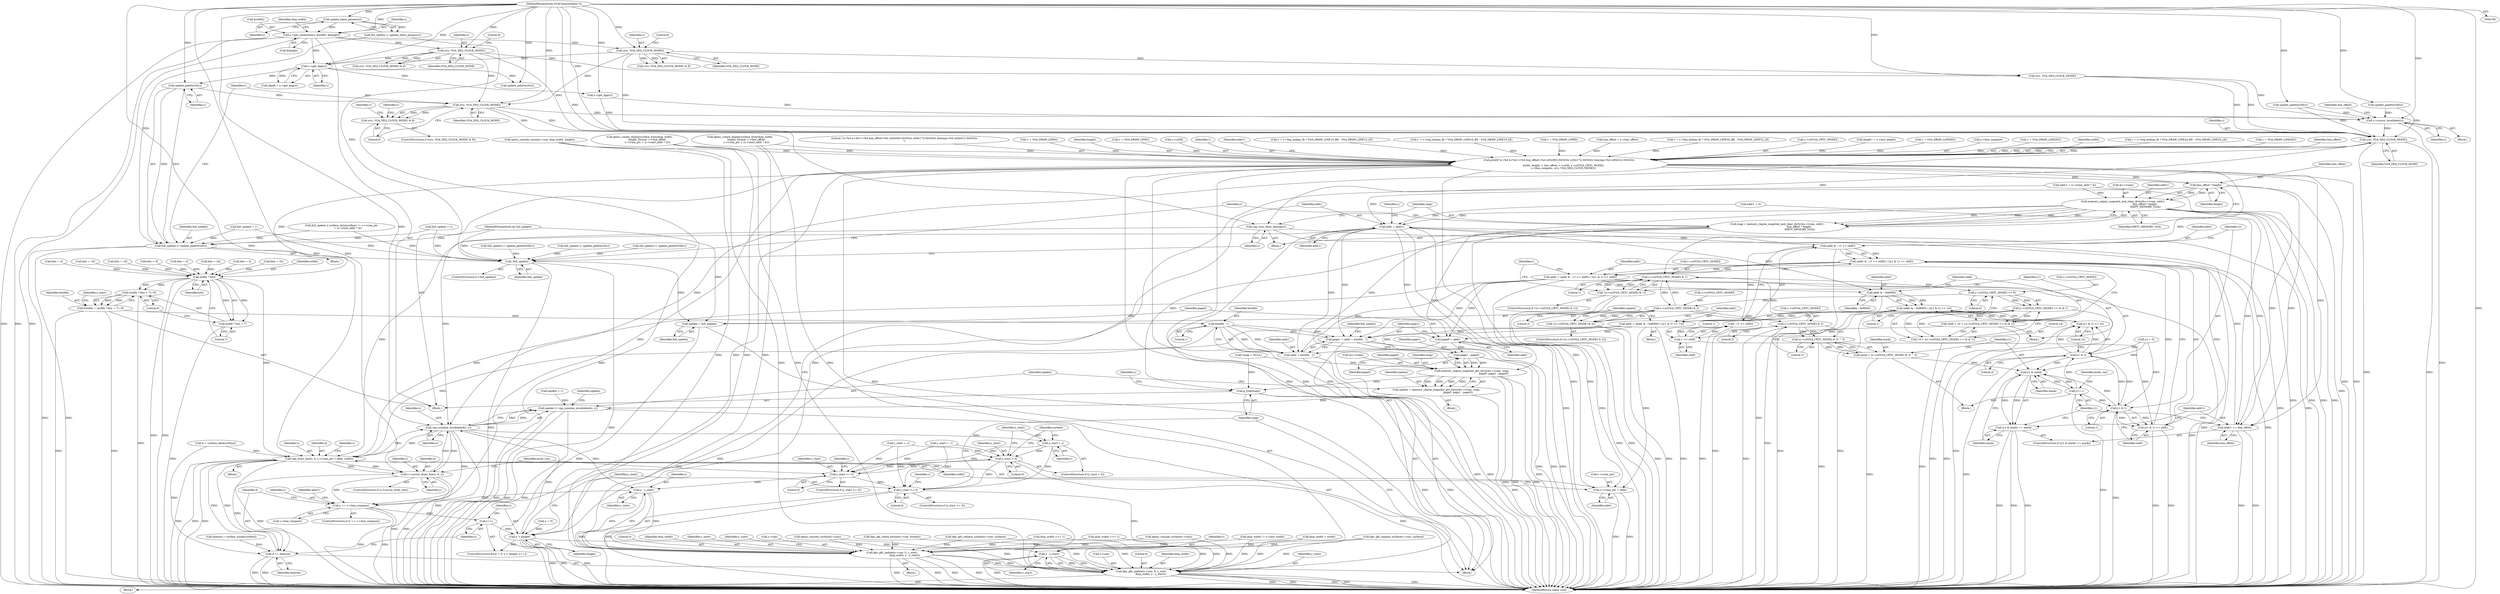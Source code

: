 digraph "0_qemu_bfc56535f793c557aa754c50213fc5f882e6482d@pointer" {
"1000482" [label="(Call,update_palette16(s))"];
"1000279" [label="(Call,s->get_bpp(s))"];
"1000163" [label="(Call,s->get_resolution(s, &width, &height))"];
"1000161" [label="(Call,update_basic_params(s))"];
"1000109" [label="(MethodParameterIn,VGACommonState *s)"];
"1000253" [label="(Call,sr(s, VGA_SEQ_CLOCK_MODE))"];
"1000269" [label="(Call,sr(s, VGA_SEQ_CLOCK_MODE))"];
"1000480" [label="(Call,full_update |= update_palette16(s))"];
"1000688" [label="(Call,!full_update)"];
"1000777" [label="(Call,update = full_update)"];
"1000486" [label="(Call,sr(s, VGA_SEQ_CLOCK_MODE))"];
"1000485" [label="(Call,sr(s, VGA_SEQ_CLOCK_MODE) & 8)"];
"1000627" [label="(Call,s->cursor_invalidate(s))"];
"1000653" [label="(Call,sr(s, VGA_SEQ_CLOCK_MODE))"];
"1000634" [label="(Call,printf(\"w=%d h=%d v=%d line_offset=%d cr[0x09]=0x%02x cr[0x17]=0x%02x linecmp=%d sr[0x01]=0x%02x\n\",\n           width, height, v, line_offset, s->cr[9], s->cr[VGA_CRTC_MODE],\n           s->line_compare, sr(s, VGA_SEQ_CLOCK_MODE)))"];
"1000667" [label="(Call,width * bits)"];
"1000665" [label="(Call,(width * bits + 7) / 8)"];
"1000663" [label="(Call,bwidth = (width * bits + 7) / 8)"];
"1000787" [label="(Call,bwidth - 1)"];
"1000783" [label="(Call,page1 = addr + bwidth - 1)"];
"1000807" [label="(Call,page1 - page0)"];
"1000800" [label="(Call,memory_region_snapshot_get_dirty(&s->vram, snap,\n                                                      page0, page1 - page0))"];
"1000798" [label="(Call,update = memory_region_snapshot_get_dirty(&s->vram, snap,\n                                                      page0, page1 - page0))"];
"1000810" [label="(Call,update |= vga_scanline_invalidated(s, y))"];
"1000928" [label="(Call,g_free(snap))"];
"1000785" [label="(Call,addr + bwidth - 1)"];
"1000666" [label="(Call,width * bits + 7)"];
"1000830" [label="(Call,vga_draw_line(s, d, s->vram_ptr + addr, width))"];
"1000812" [label="(Call,vga_scanline_invalidated(s, y))"];
"1000822" [label="(Call,y_start = y)"];
"1000819" [label="(Call,y_start < 0)"];
"1000850" [label="(Call,y_start >= 0)"];
"1000861" [label="(Call,y - y_start)"];
"1000854" [label="(Call,dpy_gfx_update(s->con, 0, y_start,\n                               disp_width, y - y_start))"];
"1000918" [label="(Call,dpy_gfx_update(s->con, 0, y_start,\n                       disp_width, y - y_start))"];
"1000902" [label="(Call,y == s->line_compare)"];
"1000712" [label="(Call,y++)"];
"1000709" [label="(Call,y < height)"];
"1000925" [label="(Call,y - y_start)"];
"1000914" [label="(Call,y_start >= 0)"];
"1000843" [label="(Call,s->cursor_draw_line(s, d, y))"];
"1000910" [label="(Call,d += linesize)"];
"1000701" [label="(Call,line_offset * height)"];
"1000695" [label="(Call,memory_region_snapshot_and_clear_dirty(&s->vram, addr1,\n                                                      line_offset * height,\n                                                       DIRTY_MEMORY_VGA))"];
"1000693" [label="(Call,snap = memory_region_snapshot_and_clear_dirty(&s->vram, addr1,\n                                                      line_offset * height,\n                                                       DIRTY_MEMORY_VGA))"];
"1000715" [label="(Call,addr = addr1)"];
"1000745" [label="(Call,addr & ~(1 << shift))"];
"1000744" [label="(Call,(addr & ~(1 << shift)) | ((y1 & 1) << shift))"];
"1000742" [label="(Call,addr = (addr & ~(1 << shift)) | ((y1 & 1) << shift))"];
"1000769" [label="(Call,addr & ~0x8000)"];
"1000768" [label="(Call,(addr & ~0x8000) | ((y1 & 2) << 14))"];
"1000766" [label="(Call,addr = (addr & ~0x8000) | ((y1 & 2) << 14))"];
"1000780" [label="(Call,page0 = addr)"];
"1000833" [label="(Call,s->vram_ptr + addr)"];
"1000889" [label="(Call,addr1 += line_offset)"];
"1000720" [label="(Call,s->cr[VGA_CRTC_MODE] & 1)"];
"1000719" [label="(Call,!(s->cr[VGA_CRTC_MODE] & 1))"];
"1000734" [label="(Call,s->cr[VGA_CRTC_MODE] >> 6)"];
"1000733" [label="(Call,(s->cr[VGA_CRTC_MODE] >> 6) & 1)"];
"1000729" [label="(Call,shift = 14 + ((s->cr[VGA_CRTC_MODE] >> 6) & 1))"];
"1000748" [label="(Call,1 << shift)"];
"1000747" [label="(Call,~(1 << shift))"];
"1000751" [label="(Call,(y1 & 1) << shift)"];
"1000731" [label="(Call,14 + ((s->cr[VGA_CRTC_MODE] >> 6) & 1))"];
"1000758" [label="(Call,s->cr[VGA_CRTC_MODE] & 2)"];
"1000757" [label="(Call,!(s->cr[VGA_CRTC_MODE] & 2))"];
"1000875" [label="(Call,s->cr[VGA_CRTC_MODE] & 3)"];
"1000874" [label="(Call,(s->cr[VGA_CRTC_MODE] & 3) ^ 3)"];
"1000872" [label="(Call,mask = (s->cr[VGA_CRTC_MODE] & 3) ^ 3)"];
"1000885" [label="(Call,y1 & mask)"];
"1000884" [label="(Call,(y1 & mask) == mask)"];
"1000892" [label="(Call,y1++)"];
"1000752" [label="(Call,y1 & 1)"];
"1000773" [label="(Call,y1 & 2)"];
"1000772" [label="(Call,(y1 & 2) << 14)"];
"1000691" [label="(Call,vga_sync_dirty_bitmap(s))"];
"1000481" [label="(Identifier,full_update)"];
"1000783" [label="(Call,page1 = addr + bwidth - 1)"];
"1000664" [label="(Identifier,bwidth)"];
"1000844" [label="(Identifier,s)"];
"1000637" [label="(Identifier,height)"];
"1000755" [label="(Identifier,shift)"];
"1000754" [label="(Literal,1)"];
"1000805" [label="(Identifier,snap)"];
"1000782" [label="(Identifier,addr)"];
"1000707" [label="(Identifier,y)"];
"1000710" [label="(Identifier,y)"];
"1000870" [label="(Identifier,multi_run)"];
"1000721" [label="(Call,s->cr[VGA_CRTC_MODE])"];
"1000538" [label="(Call,full_update |= update_palette256(s))"];
"1000115" [label="(Call,qemu_console_surface(s->con))"];
"1000653" [label="(Call,sr(s, VGA_SEQ_CLOCK_MODE))"];
"1000811" [label="(Identifier,update)"];
"1000757" [label="(Call,!(s->cr[VGA_CRTC_MODE] & 2))"];
"1000350" [label="(Call,qemu_create_displaysurface_from(disp_width,\n                    height, format, s->line_offset,\n                    s->vram_ptr + (s->start_addr * 4)))"];
"1000816" [label="(Identifier,update)"];
"1000714" [label="(Block,)"];
"1000712" [label="(Call,y++)"];
"1000164" [label="(Identifier,s)"];
"1000665" [label="(Call,(width * bits + 7) / 8)"];
"1000705" [label="(ControlStructure,for(y = 0; y < height; y++))"];
"1000927" [label="(Identifier,y_start)"];
"1000492" [label="(Identifier,v)"];
"1000747" [label="(Call,~(1 << shift))"];
"1000735" [label="(Call,s->cr[VGA_CRTC_MODE])"];
"1000759" [label="(Call,s->cr[VGA_CRTC_MODE])"];
"1000524" [label="(Call,v = VGA_DRAW_LINE2)"];
"1000919" [label="(Call,s->con)"];
"1000711" [label="(Identifier,height)"];
"1000769" [label="(Call,addr & ~0x8000)"];
"1000765" [label="(Block,)"];
"1000756" [label="(ControlStructure,if (!(s->cr[VGA_CRTC_MODE] & 2)))"];
"1000912" [label="(Identifier,linesize)"];
"1000715" [label="(Call,addr = addr1)"];
"1000480" [label="(Call,full_update |= update_palette16(s))"];
"1000667" [label="(Call,width * bits)"];
"1000510" [label="(Call,update_palette16(s))"];
"1000784" [label="(Identifier,page1)"];
"1000640" [label="(Call,s->cr[9])"];
"1000734" [label="(Call,s->cr[VGA_CRTC_MODE] >> 6)"];
"1000270" [label="(Identifier,s)"];
"1000918" [label="(Call,dpy_gfx_update(s->con, 0, y_start,\n                       disp_width, y - y_start))"];
"1000636" [label="(Identifier,width)"];
"1000713" [label="(Identifier,y)"];
"1000689" [label="(Identifier,full_update)"];
"1000839" [label="(ControlStructure,if (s->cursor_draw_line))"];
"1000111" [label="(Block,)"];
"1000483" [label="(Identifier,s)"];
"1000939" [label="(MethodReturn,static void)"];
"1000588" [label="(Call,v = s->big_endian_fb ? VGA_DRAW_LINE24_BE : VGA_DRAW_LINE24_LE)"];
"1000676" [label="(Call,d = surface_data(surface))"];
"1000861" [label="(Call,y - y_start)"];
"1000824" [label="(Identifier,y)"];
"1000845" [label="(Identifier,d)"];
"1000774" [label="(Identifier,y1)"];
"1000776" [label="(Literal,14)"];
"1000834" [label="(Call,s->vram_ptr)"];
"1000746" [label="(Identifier,addr)"];
"1000279" [label="(Call,s->get_bpp(s))"];
"1000638" [label="(Identifier,v)"];
"1000831" [label="(Identifier,s)"];
"1000885" [label="(Call,y1 & mask)"];
"1000883" [label="(ControlStructure,if ((y1 & mask) == mask))"];
"1000876" [label="(Call,s->cr[VGA_CRTC_MODE])"];
"1000657" [label="(Identifier,addr1)"];
"1000252" [label="(Call,sr(s, VGA_SEQ_CLOCK_MODE) & 8)"];
"1000268" [label="(Call,sr(s, VGA_SEQ_CLOCK_MODE) & 8)"];
"1000864" [label="(Call,y_start = -1)"];
"1000694" [label="(Identifier,snap)"];
"1000750" [label="(Identifier,shift)"];
"1000887" [label="(Identifier,mask)"];
"1000772" [label="(Call,(y1 & 2) << 14)"];
"1000487" [label="(Identifier,s)"];
"1000596" [label="(Call,bits = 24)"];
"1000670" [label="(Literal,7)"];
"1000669" [label="(Identifier,bits)"];
"1000850" [label="(Call,y_start >= 0)"];
"1000813" [label="(Identifier,s)"];
"1000922" [label="(Literal,0)"];
"1000770" [label="(Identifier,addr)"];
"1000843" [label="(Call,s->cursor_draw_line(s, d, y))"];
"1000687" [label="(ControlStructure,if (!full_update))"];
"1000832" [label="(Identifier,d)"];
"1000533" [label="(Call,s->get_bpp(s))"];
"1000719" [label="(Call,!(s->cr[VGA_CRTC_MODE] & 1))"];
"1000830" [label="(Call,vga_draw_line(s, d, s->vram_ptr + addr, width))"];
"1000771" [label="(Identifier,~0x8000)"];
"1000852" [label="(Literal,0)"];
"1000709" [label="(Call,y < height)"];
"1000761" [label="(Identifier,s)"];
"1000634" [label="(Call,printf(\"w=%d h=%d v=%d line_offset=%d cr[0x09]=0x%02x cr[0x17]=0x%02x linecmp=%d sr[0x01]=0x%02x\n\",\n           width, height, v, line_offset, s->cr[9], s->cr[VGA_CRTC_MODE],\n           s->line_compare, sr(s, VGA_SEQ_CLOCK_MODE)))"];
"1000545" [label="(Call,bits = 4)"];
"1000913" [label="(ControlStructure,if (y_start >= 0))"];
"1000753" [label="(Identifier,y1)"];
"1000766" [label="(Call,addr = (addr & ~0x8000) | ((y1 & 2) << 14))"];
"1000272" [label="(Literal,8)"];
"1000258" [label="(Call,disp_width <<= 1)"];
"1000165" [label="(Call,&width)"];
"1000920" [label="(Identifier,s)"];
"1000810" [label="(Call,update |= vga_scanline_invalidated(s, y))"];
"1000562" [label="(Call,v = s->big_endian_fb ? VGA_DRAW_LINE15_BE : VGA_DRAW_LINE15_LE)"];
"1000812" [label="(Call,vga_scanline_invalidated(s, y))"];
"1000901" [label="(ControlStructure,if (y == s->line_compare))"];
"1000881" [label="(Literal,3)"];
"1000723" [label="(Identifier,s)"];
"1000797" [label="(Block,)"];
"1000430" [label="(Call,full_update || surface_data(surface) != s->vram_ptr\n                + (s->start_addr * 4))"];
"1000575" [label="(Call,v = s->big_endian_fb ? VGA_DRAW_LINE16_BE : VGA_DRAW_LINE16_LE)"];
"1000779" [label="(Identifier,full_update)"];
"1000470" [label="(Call,dpy_gfx_replace_surface(s->con, surface))"];
"1000159" [label="(Call,full_update |= update_basic_params(s))"];
"1000630" [label="(Identifier,line_offset)"];
"1000890" [label="(Identifier,addr1)"];
"1000684" [label="(Call,y1 = 0)"];
"1000849" [label="(ControlStructure,if (y_start >= 0))"];
"1000162" [label="(Identifier,s)"];
"1000807" [label="(Call,page1 - page0)"];
"1000916" [label="(Literal,0)"];
"1000609" [label="(Call,bits = 32)"];
"1000485" [label="(Call,sr(s, VGA_SEQ_CLOCK_MODE) & 8)"];
"1000668" [label="(Identifier,width)"];
"1000733" [label="(Call,(s->cr[VGA_CRTC_MODE] >> 6) & 1)"];
"1000837" [label="(Identifier,addr)"];
"1000786" [label="(Identifier,addr)"];
"1000422" [label="(Call,full_update = 1)"];
"1000871" [label="(Block,)"];
"1000253" [label="(Call,sr(s, VGA_SEQ_CLOCK_MODE))"];
"1000798" [label="(Call,update = memory_region_snapshot_get_dirty(&s->vram, snap,\n                                                      page0, page1 - page0))"];
"1000872" [label="(Call,mask = (s->cr[VGA_CRTC_MODE] & 3) ^ 3)"];
"1000680" [label="(Call,linesize = surface_stride(surface))"];
"1000818" [label="(ControlStructure,if (y_start < 0))"];
"1000381" [label="(Call,qemu_console_surface(s->con))"];
"1000554" [label="(Call,v = VGA_DRAW_LINE8)"];
"1000809" [label="(Identifier,page0)"];
"1000672" [label="(Call,y_start = -1)"];
"1000716" [label="(Identifier,addr)"];
"1000663" [label="(Call,bwidth = (width * bits + 7) / 8)"];
"1000629" [label="(Call,line_offset = s->line_offset)"];
"1000527" [label="(Call,bits = 4)"];
"1000801" [label="(Call,&s->vram)"];
"1000808" [label="(Identifier,page1)"];
"1000366" [label="(Call,dpy_gfx_replace_surface(s->con, surface))"];
"1000601" [label="(Call,v = s->big_endian_fb ? VGA_DRAW_LINE32_BE : VGA_DRAW_LINE32_LE)"];
"1000274" [label="(Call,disp_width <<= 1)"];
"1000926" [label="(Identifier,y)"];
"1000700" [label="(Identifier,addr1)"];
"1000785" [label="(Call,addr + bwidth - 1)"];
"1000277" [label="(Call,depth = s->get_bpp(s))"];
"1000726" [label="(Literal,1)"];
"1000856" [label="(Identifier,s)"];
"1000778" [label="(Identifier,update)"];
"1000819" [label="(Call,y_start < 0)"];
"1000645" [label="(Call,s->cr[VGA_CRTC_MODE])"];
"1000928" [label="(Call,g_free(snap))"];
"1000806" [label="(Identifier,page0)"];
"1000169" [label="(Call,disp_width = width)"];
"1000904" [label="(Call,s->line_compare)"];
"1000781" [label="(Identifier,page0)"];
"1000789" [label="(Literal,1)"];
"1000583" [label="(Call,bits = 16)"];
"1000907" [label="(Call,addr1 = 0)"];
"1000893" [label="(Identifier,y1)"];
"1000888" [label="(Identifier,mask)"];
"1000486" [label="(Call,sr(s, VGA_SEQ_CLOCK_MODE))"];
"1000814" [label="(Identifier,y)"];
"1000767" [label="(Identifier,addr)"];
"1000846" [label="(Identifier,y)"];
"1000822" [label="(Call,y_start = y)"];
"1000540" [label="(Call,update_palette256(s))"];
"1000497" [label="(Identifier,v)"];
"1000323" [label="(Call,height != s->last_height)"];
"1000929" [label="(Identifier,snap)"];
"1000914" [label="(Call,y_start >= 0)"];
"1000858" [label="(Literal,0)"];
"1000758" [label="(Call,s->cr[VGA_CRTC_MODE] & 2)"];
"1000693" [label="(Call,snap = memory_region_snapshot_and_clear_dirty(&s->vram, addr1,\n                                                      line_offset * height,\n                                                       DIRTY_MEMORY_VGA))"];
"1000780" [label="(Call,page0 = addr)"];
"1000293" [label="(Call,dpy_gfx_check_format(s->con, format))"];
"1000752" [label="(Call,y1 & 1)"];
"1000718" [label="(ControlStructure,if (!(s->cr[VGA_CRTC_MODE] & 1)))"];
"1000895" [label="(Identifier,multi_run)"];
"1000454" [label="(Call,qemu_create_displaysurface_from(disp_width,\n                height, format, s->line_offset,\n                s->vram_ptr + (s->start_addr * 4)))"];
"1000925" [label="(Call,y - y_start)"];
"1000777" [label="(Call,update = full_update)"];
"1000255" [label="(Identifier,VGA_SEQ_CLOCK_MODE)"];
"1000860" [label="(Identifier,disp_width)"];
"1000743" [label="(Identifier,addr)"];
"1000110" [label="(MethodParameterIn,int full_update)"];
"1000884" [label="(Call,(y1 & mask) == mask)"];
"1000788" [label="(Identifier,bwidth)"];
"1000542" [label="(Call,v = VGA_DRAW_LINE8D2)"];
"1000911" [label="(Identifier,d)"];
"1000773" [label="(Call,y1 & 2)"];
"1000650" [label="(Call,s->line_compare)"];
"1000167" [label="(Call,&height)"];
"1000800" [label="(Call,memory_region_snapshot_get_dirty(&s->vram, snap,\n                                                      page0, page1 - page0))"];
"1000271" [label="(Identifier,VGA_SEQ_CLOCK_MODE)"];
"1000823" [label="(Identifier,y_start)"];
"1000923" [label="(Identifier,y_start)"];
"1000269" [label="(Call,sr(s, VGA_SEQ_CLOCK_MODE))"];
"1000833" [label="(Call,s->vram_ptr + addr)"];
"1000741" [label="(Literal,1)"];
"1000673" [label="(Identifier,y_start)"];
"1000908" [label="(Identifier,addr1)"];
"1000233" [label="(Call,full_update = 1)"];
"1000740" [label="(Literal,6)"];
"1000859" [label="(Identifier,y_start)"];
"1000702" [label="(Identifier,line_offset)"];
"1000745" [label="(Call,addr & ~(1 << shift))"];
"1000731" [label="(Call,14 + ((s->cr[VGA_CRTC_MODE] >> 6) & 1))"];
"1000892" [label="(Call,y1++)"];
"1000109" [label="(MethodParameterIn,VGACommonState *s)"];
"1000627" [label="(Call,s->cursor_invalidate(s))"];
"1000654" [label="(Identifier,s)"];
"1000514" [label="(Call,sr(s, VGA_SEQ_CLOCK_MODE))"];
"1000373" [label="(Call,qemu_console_resize(s->con, disp_width, height))"];
"1000862" [label="(Identifier,y)"];
"1000570" [label="(Call,bits = 16)"];
"1000508" [label="(Call,full_update |= update_palette16(s))"];
"1000841" [label="(Identifier,s)"];
"1000903" [label="(Identifier,y)"];
"1000744" [label="(Call,(addr & ~(1 << shift)) | ((y1 & 1) << shift))"];
"1000751" [label="(Call,(y1 & 1) << shift)"];
"1000727" [label="(Block,)"];
"1000557" [label="(Call,bits = 8)"];
"1000874" [label="(Call,(s->cr[VGA_CRTC_MODE] & 3) ^ 3)"];
"1000484" [label="(ControlStructure,if (sr(s, VGA_SEQ_CLOCK_MODE) & 8))"];
"1000932" [label="(Identifier,s)"];
"1000873" [label="(Identifier,mask)"];
"1000820" [label="(Identifier,y_start)"];
"1000655" [label="(Identifier,VGA_SEQ_CLOCK_MODE)"];
"1000161" [label="(Call,update_basic_params(s))"];
"1000863" [label="(Identifier,y_start)"];
"1000732" [label="(Literal,14)"];
"1000853" [label="(Block,)"];
"1000519" [label="(Call,v = VGA_DRAW_LINE2D2)"];
"1000865" [label="(Identifier,y_start)"];
"1000136" [label="(Call,*snap = NULL)"];
"1000550" [label="(Call,full_update |= update_palette256(s))"];
"1000163" [label="(Call,s->get_resolution(s, &width, &height))"];
"1000749" [label="(Literal,1)"];
"1000491" [label="(Call,v = VGA_DRAW_LINE4D2)"];
"1000692" [label="(Identifier,s)"];
"1000280" [label="(Identifier,s)"];
"1000902" [label="(Call,y == s->line_compare)"];
"1000720" [label="(Call,s->cr[VGA_CRTC_MODE] & 1)"];
"1000317" [label="(Call,disp_width != s->last_width)"];
"1000706" [label="(Call,y = 0)"];
"1000696" [label="(Call,&s->vram)"];
"1000775" [label="(Literal,2)"];
"1000729" [label="(Call,shift = 14 + ((s->cr[VGA_CRTC_MODE] >> 6) & 1))"];
"1000170" [label="(Identifier,disp_width)"];
"1000787" [label="(Call,bwidth - 1)"];
"1000924" [label="(Identifier,disp_width)"];
"1000703" [label="(Identifier,height)"];
"1000552" [label="(Call,update_palette256(s))"];
"1000855" [label="(Call,s->con)"];
"1000886" [label="(Identifier,y1)"];
"1000690" [label="(Block,)"];
"1000704" [label="(Identifier,DIRTY_MEMORY_VGA)"];
"1000828" [label="(Identifier,surface)"];
"1000639" [label="(Identifier,line_offset)"];
"1000254" [label="(Identifier,s)"];
"1000799" [label="(Identifier,update)"];
"1000882" [label="(Literal,3)"];
"1000793" [label="(Call,update = 1)"];
"1000889" [label="(Call,addr1 += line_offset)"];
"1000748" [label="(Call,1 << shift)"];
"1000891" [label="(Identifier,line_offset)"];
"1000626" [label="(Block,)"];
"1000742" [label="(Call,addr = (addr & ~(1 << shift)) | ((y1 & 1) << shift))"];
"1000829" [label="(Block,)"];
"1000666" [label="(Call,width * bits + 7)"];
"1000730" [label="(Identifier,shift)"];
"1000917" [label="(Block,)"];
"1000851" [label="(Identifier,y_start)"];
"1000875" [label="(Call,s->cr[VGA_CRTC_MODE] & 3)"];
"1000691" [label="(Call,vga_sync_dirty_bitmap(s))"];
"1000482" [label="(Call,update_palette16(s))"];
"1000489" [label="(Literal,8)"];
"1000701" [label="(Call,line_offset * height)"];
"1000910" [label="(Call,d += linesize)"];
"1000915" [label="(Identifier,y_start)"];
"1000854" [label="(Call,dpy_gfx_update(s->con, 0, y_start,\n                               disp_width, y - y_start))"];
"1000768" [label="(Call,(addr & ~0x8000) | ((y1 & 2) << 14))"];
"1000791" [label="(Identifier,full_update)"];
"1000499" [label="(Call,bits = 4)"];
"1000256" [label="(Literal,8)"];
"1000479" [label="(Block,)"];
"1000635" [label="(Literal,\"w=%d h=%d v=%d line_offset=%d cr[0x09]=0x%02x cr[0x17]=0x%02x linecmp=%d sr[0x01]=0x%02x\n\")"];
"1000688" [label="(Call,!full_update)"];
"1000496" [label="(Call,v = VGA_DRAW_LINE4)"];
"1000671" [label="(Literal,8)"];
"1000821" [label="(Literal,0)"];
"1000488" [label="(Identifier,VGA_SEQ_CLOCK_MODE)"];
"1000656" [label="(Call,addr1 = (s->start_addr * 4))"];
"1000628" [label="(Identifier,s)"];
"1000838" [label="(Identifier,width)"];
"1000717" [label="(Identifier,addr1)"];
"1000764" [label="(Literal,2)"];
"1000695" [label="(Call,memory_region_snapshot_and_clear_dirty(&s->vram, addr1,\n                                                      line_offset * height,\n                                                       DIRTY_MEMORY_VGA))"];
"1000482" -> "1000480"  [label="AST: "];
"1000482" -> "1000483"  [label="CFG: "];
"1000483" -> "1000482"  [label="AST: "];
"1000480" -> "1000482"  [label="CFG: "];
"1000482" -> "1000480"  [label="DDG: "];
"1000279" -> "1000482"  [label="DDG: "];
"1000109" -> "1000482"  [label="DDG: "];
"1000482" -> "1000486"  [label="DDG: "];
"1000279" -> "1000277"  [label="AST: "];
"1000279" -> "1000280"  [label="CFG: "];
"1000280" -> "1000279"  [label="AST: "];
"1000277" -> "1000279"  [label="CFG: "];
"1000279" -> "1000277"  [label="DDG: "];
"1000163" -> "1000279"  [label="DDG: "];
"1000253" -> "1000279"  [label="DDG: "];
"1000269" -> "1000279"  [label="DDG: "];
"1000109" -> "1000279"  [label="DDG: "];
"1000279" -> "1000510"  [label="DDG: "];
"1000279" -> "1000533"  [label="DDG: "];
"1000163" -> "1000111"  [label="AST: "];
"1000163" -> "1000167"  [label="CFG: "];
"1000164" -> "1000163"  [label="AST: "];
"1000165" -> "1000163"  [label="AST: "];
"1000167" -> "1000163"  [label="AST: "];
"1000170" -> "1000163"  [label="CFG: "];
"1000163" -> "1000939"  [label="DDG: "];
"1000163" -> "1000939"  [label="DDG: "];
"1000163" -> "1000939"  [label="DDG: "];
"1000161" -> "1000163"  [label="DDG: "];
"1000109" -> "1000163"  [label="DDG: "];
"1000163" -> "1000253"  [label="DDG: "];
"1000163" -> "1000269"  [label="DDG: "];
"1000161" -> "1000159"  [label="AST: "];
"1000161" -> "1000162"  [label="CFG: "];
"1000162" -> "1000161"  [label="AST: "];
"1000159" -> "1000161"  [label="CFG: "];
"1000161" -> "1000159"  [label="DDG: "];
"1000109" -> "1000161"  [label="DDG: "];
"1000109" -> "1000108"  [label="AST: "];
"1000109" -> "1000939"  [label="DDG: "];
"1000109" -> "1000253"  [label="DDG: "];
"1000109" -> "1000269"  [label="DDG: "];
"1000109" -> "1000486"  [label="DDG: "];
"1000109" -> "1000510"  [label="DDG: "];
"1000109" -> "1000514"  [label="DDG: "];
"1000109" -> "1000533"  [label="DDG: "];
"1000109" -> "1000540"  [label="DDG: "];
"1000109" -> "1000552"  [label="DDG: "];
"1000109" -> "1000627"  [label="DDG: "];
"1000109" -> "1000653"  [label="DDG: "];
"1000109" -> "1000691"  [label="DDG: "];
"1000109" -> "1000812"  [label="DDG: "];
"1000109" -> "1000830"  [label="DDG: "];
"1000109" -> "1000843"  [label="DDG: "];
"1000253" -> "1000252"  [label="AST: "];
"1000253" -> "1000255"  [label="CFG: "];
"1000254" -> "1000253"  [label="AST: "];
"1000255" -> "1000253"  [label="AST: "];
"1000256" -> "1000253"  [label="CFG: "];
"1000253" -> "1000252"  [label="DDG: "];
"1000253" -> "1000252"  [label="DDG: "];
"1000253" -> "1000486"  [label="DDG: "];
"1000253" -> "1000514"  [label="DDG: "];
"1000253" -> "1000653"  [label="DDG: "];
"1000269" -> "1000268"  [label="AST: "];
"1000269" -> "1000271"  [label="CFG: "];
"1000270" -> "1000269"  [label="AST: "];
"1000271" -> "1000269"  [label="AST: "];
"1000272" -> "1000269"  [label="CFG: "];
"1000269" -> "1000268"  [label="DDG: "];
"1000269" -> "1000268"  [label="DDG: "];
"1000269" -> "1000486"  [label="DDG: "];
"1000269" -> "1000514"  [label="DDG: "];
"1000269" -> "1000653"  [label="DDG: "];
"1000480" -> "1000479"  [label="AST: "];
"1000481" -> "1000480"  [label="AST: "];
"1000487" -> "1000480"  [label="CFG: "];
"1000480" -> "1000939"  [label="DDG: "];
"1000480" -> "1000939"  [label="DDG: "];
"1000159" -> "1000480"  [label="DDG: "];
"1000422" -> "1000480"  [label="DDG: "];
"1000430" -> "1000480"  [label="DDG: "];
"1000233" -> "1000480"  [label="DDG: "];
"1000110" -> "1000480"  [label="DDG: "];
"1000480" -> "1000688"  [label="DDG: "];
"1000688" -> "1000687"  [label="AST: "];
"1000688" -> "1000689"  [label="CFG: "];
"1000689" -> "1000688"  [label="AST: "];
"1000692" -> "1000688"  [label="CFG: "];
"1000707" -> "1000688"  [label="CFG: "];
"1000688" -> "1000939"  [label="DDG: "];
"1000688" -> "1000939"  [label="DDG: "];
"1000508" -> "1000688"  [label="DDG: "];
"1000159" -> "1000688"  [label="DDG: "];
"1000422" -> "1000688"  [label="DDG: "];
"1000430" -> "1000688"  [label="DDG: "];
"1000550" -> "1000688"  [label="DDG: "];
"1000233" -> "1000688"  [label="DDG: "];
"1000538" -> "1000688"  [label="DDG: "];
"1000110" -> "1000688"  [label="DDG: "];
"1000688" -> "1000777"  [label="DDG: "];
"1000777" -> "1000714"  [label="AST: "];
"1000777" -> "1000779"  [label="CFG: "];
"1000778" -> "1000777"  [label="AST: "];
"1000779" -> "1000777"  [label="AST: "];
"1000781" -> "1000777"  [label="CFG: "];
"1000777" -> "1000939"  [label="DDG: "];
"1000110" -> "1000777"  [label="DDG: "];
"1000486" -> "1000485"  [label="AST: "];
"1000486" -> "1000488"  [label="CFG: "];
"1000487" -> "1000486"  [label="AST: "];
"1000488" -> "1000486"  [label="AST: "];
"1000489" -> "1000486"  [label="CFG: "];
"1000486" -> "1000485"  [label="DDG: "];
"1000486" -> "1000485"  [label="DDG: "];
"1000486" -> "1000627"  [label="DDG: "];
"1000486" -> "1000653"  [label="DDG: "];
"1000486" -> "1000653"  [label="DDG: "];
"1000485" -> "1000484"  [label="AST: "];
"1000485" -> "1000489"  [label="CFG: "];
"1000489" -> "1000485"  [label="AST: "];
"1000492" -> "1000485"  [label="CFG: "];
"1000497" -> "1000485"  [label="CFG: "];
"1000485" -> "1000939"  [label="DDG: "];
"1000627" -> "1000626"  [label="AST: "];
"1000627" -> "1000628"  [label="CFG: "];
"1000628" -> "1000627"  [label="AST: "];
"1000630" -> "1000627"  [label="CFG: "];
"1000627" -> "1000939"  [label="DDG: "];
"1000552" -> "1000627"  [label="DDG: "];
"1000514" -> "1000627"  [label="DDG: "];
"1000533" -> "1000627"  [label="DDG: "];
"1000540" -> "1000627"  [label="DDG: "];
"1000627" -> "1000653"  [label="DDG: "];
"1000653" -> "1000634"  [label="AST: "];
"1000653" -> "1000655"  [label="CFG: "];
"1000654" -> "1000653"  [label="AST: "];
"1000655" -> "1000653"  [label="AST: "];
"1000634" -> "1000653"  [label="CFG: "];
"1000653" -> "1000939"  [label="DDG: "];
"1000653" -> "1000939"  [label="DDG: "];
"1000653" -> "1000634"  [label="DDG: "];
"1000653" -> "1000634"  [label="DDG: "];
"1000552" -> "1000653"  [label="DDG: "];
"1000514" -> "1000653"  [label="DDG: "];
"1000514" -> "1000653"  [label="DDG: "];
"1000533" -> "1000653"  [label="DDG: "];
"1000540" -> "1000653"  [label="DDG: "];
"1000653" -> "1000691"  [label="DDG: "];
"1000653" -> "1000812"  [label="DDG: "];
"1000634" -> "1000111"  [label="AST: "];
"1000635" -> "1000634"  [label="AST: "];
"1000636" -> "1000634"  [label="AST: "];
"1000637" -> "1000634"  [label="AST: "];
"1000638" -> "1000634"  [label="AST: "];
"1000639" -> "1000634"  [label="AST: "];
"1000640" -> "1000634"  [label="AST: "];
"1000645" -> "1000634"  [label="AST: "];
"1000650" -> "1000634"  [label="AST: "];
"1000657" -> "1000634"  [label="CFG: "];
"1000634" -> "1000939"  [label="DDG: "];
"1000634" -> "1000939"  [label="DDG: "];
"1000634" -> "1000939"  [label="DDG: "];
"1000634" -> "1000939"  [label="DDG: "];
"1000634" -> "1000939"  [label="DDG: "];
"1000634" -> "1000939"  [label="DDG: "];
"1000634" -> "1000939"  [label="DDG: "];
"1000323" -> "1000634"  [label="DDG: "];
"1000454" -> "1000634"  [label="DDG: "];
"1000373" -> "1000634"  [label="DDG: "];
"1000350" -> "1000634"  [label="DDG: "];
"1000524" -> "1000634"  [label="DDG: "];
"1000588" -> "1000634"  [label="DDG: "];
"1000562" -> "1000634"  [label="DDG: "];
"1000519" -> "1000634"  [label="DDG: "];
"1000601" -> "1000634"  [label="DDG: "];
"1000542" -> "1000634"  [label="DDG: "];
"1000575" -> "1000634"  [label="DDG: "];
"1000491" -> "1000634"  [label="DDG: "];
"1000554" -> "1000634"  [label="DDG: "];
"1000496" -> "1000634"  [label="DDG: "];
"1000629" -> "1000634"  [label="DDG: "];
"1000634" -> "1000667"  [label="DDG: "];
"1000634" -> "1000701"  [label="DDG: "];
"1000634" -> "1000701"  [label="DDG: "];
"1000634" -> "1000709"  [label="DDG: "];
"1000634" -> "1000720"  [label="DDG: "];
"1000634" -> "1000889"  [label="DDG: "];
"1000634" -> "1000902"  [label="DDG: "];
"1000667" -> "1000666"  [label="AST: "];
"1000667" -> "1000669"  [label="CFG: "];
"1000668" -> "1000667"  [label="AST: "];
"1000669" -> "1000667"  [label="AST: "];
"1000670" -> "1000667"  [label="CFG: "];
"1000667" -> "1000939"  [label="DDG: "];
"1000667" -> "1000939"  [label="DDG: "];
"1000667" -> "1000665"  [label="DDG: "];
"1000667" -> "1000665"  [label="DDG: "];
"1000667" -> "1000666"  [label="DDG: "];
"1000667" -> "1000666"  [label="DDG: "];
"1000570" -> "1000667"  [label="DDG: "];
"1000583" -> "1000667"  [label="DDG: "];
"1000596" -> "1000667"  [label="DDG: "];
"1000527" -> "1000667"  [label="DDG: "];
"1000609" -> "1000667"  [label="DDG: "];
"1000545" -> "1000667"  [label="DDG: "];
"1000499" -> "1000667"  [label="DDG: "];
"1000557" -> "1000667"  [label="DDG: "];
"1000667" -> "1000830"  [label="DDG: "];
"1000665" -> "1000663"  [label="AST: "];
"1000665" -> "1000671"  [label="CFG: "];
"1000666" -> "1000665"  [label="AST: "];
"1000671" -> "1000665"  [label="AST: "];
"1000663" -> "1000665"  [label="CFG: "];
"1000665" -> "1000939"  [label="DDG: "];
"1000665" -> "1000663"  [label="DDG: "];
"1000665" -> "1000663"  [label="DDG: "];
"1000663" -> "1000111"  [label="AST: "];
"1000664" -> "1000663"  [label="AST: "];
"1000673" -> "1000663"  [label="CFG: "];
"1000663" -> "1000939"  [label="DDG: "];
"1000663" -> "1000939"  [label="DDG: "];
"1000663" -> "1000787"  [label="DDG: "];
"1000787" -> "1000785"  [label="AST: "];
"1000787" -> "1000789"  [label="CFG: "];
"1000788" -> "1000787"  [label="AST: "];
"1000789" -> "1000787"  [label="AST: "];
"1000785" -> "1000787"  [label="CFG: "];
"1000787" -> "1000939"  [label="DDG: "];
"1000787" -> "1000783"  [label="DDG: "];
"1000787" -> "1000783"  [label="DDG: "];
"1000787" -> "1000785"  [label="DDG: "];
"1000787" -> "1000785"  [label="DDG: "];
"1000783" -> "1000714"  [label="AST: "];
"1000783" -> "1000785"  [label="CFG: "];
"1000784" -> "1000783"  [label="AST: "];
"1000785" -> "1000783"  [label="AST: "];
"1000791" -> "1000783"  [label="CFG: "];
"1000783" -> "1000939"  [label="DDG: "];
"1000783" -> "1000939"  [label="DDG: "];
"1000715" -> "1000783"  [label="DDG: "];
"1000766" -> "1000783"  [label="DDG: "];
"1000742" -> "1000783"  [label="DDG: "];
"1000783" -> "1000807"  [label="DDG: "];
"1000807" -> "1000800"  [label="AST: "];
"1000807" -> "1000809"  [label="CFG: "];
"1000808" -> "1000807"  [label="AST: "];
"1000809" -> "1000807"  [label="AST: "];
"1000800" -> "1000807"  [label="CFG: "];
"1000807" -> "1000939"  [label="DDG: "];
"1000807" -> "1000800"  [label="DDG: "];
"1000807" -> "1000800"  [label="DDG: "];
"1000780" -> "1000807"  [label="DDG: "];
"1000800" -> "1000798"  [label="AST: "];
"1000801" -> "1000800"  [label="AST: "];
"1000805" -> "1000800"  [label="AST: "];
"1000806" -> "1000800"  [label="AST: "];
"1000798" -> "1000800"  [label="CFG: "];
"1000800" -> "1000939"  [label="DDG: "];
"1000800" -> "1000939"  [label="DDG: "];
"1000800" -> "1000939"  [label="DDG: "];
"1000800" -> "1000798"  [label="DDG: "];
"1000800" -> "1000798"  [label="DDG: "];
"1000800" -> "1000798"  [label="DDG: "];
"1000800" -> "1000798"  [label="DDG: "];
"1000695" -> "1000800"  [label="DDG: "];
"1000693" -> "1000800"  [label="DDG: "];
"1000136" -> "1000800"  [label="DDG: "];
"1000800" -> "1000928"  [label="DDG: "];
"1000798" -> "1000797"  [label="AST: "];
"1000799" -> "1000798"  [label="AST: "];
"1000811" -> "1000798"  [label="CFG: "];
"1000798" -> "1000939"  [label="DDG: "];
"1000798" -> "1000810"  [label="DDG: "];
"1000810" -> "1000714"  [label="AST: "];
"1000810" -> "1000812"  [label="CFG: "];
"1000811" -> "1000810"  [label="AST: "];
"1000812" -> "1000810"  [label="AST: "];
"1000816" -> "1000810"  [label="CFG: "];
"1000810" -> "1000939"  [label="DDG: "];
"1000810" -> "1000939"  [label="DDG: "];
"1000810" -> "1000939"  [label="DDG: "];
"1000793" -> "1000810"  [label="DDG: "];
"1000812" -> "1000810"  [label="DDG: "];
"1000812" -> "1000810"  [label="DDG: "];
"1000928" -> "1000111"  [label="AST: "];
"1000928" -> "1000929"  [label="CFG: "];
"1000929" -> "1000928"  [label="AST: "];
"1000932" -> "1000928"  [label="CFG: "];
"1000928" -> "1000939"  [label="DDG: "];
"1000928" -> "1000939"  [label="DDG: "];
"1000693" -> "1000928"  [label="DDG: "];
"1000136" -> "1000928"  [label="DDG: "];
"1000786" -> "1000785"  [label="AST: "];
"1000785" -> "1000939"  [label="DDG: "];
"1000785" -> "1000939"  [label="DDG: "];
"1000715" -> "1000785"  [label="DDG: "];
"1000766" -> "1000785"  [label="DDG: "];
"1000742" -> "1000785"  [label="DDG: "];
"1000666" -> "1000670"  [label="CFG: "];
"1000670" -> "1000666"  [label="AST: "];
"1000671" -> "1000666"  [label="CFG: "];
"1000666" -> "1000939"  [label="DDG: "];
"1000830" -> "1000829"  [label="AST: "];
"1000830" -> "1000838"  [label="CFG: "];
"1000831" -> "1000830"  [label="AST: "];
"1000832" -> "1000830"  [label="AST: "];
"1000833" -> "1000830"  [label="AST: "];
"1000838" -> "1000830"  [label="AST: "];
"1000841" -> "1000830"  [label="CFG: "];
"1000830" -> "1000939"  [label="DDG: "];
"1000830" -> "1000939"  [label="DDG: "];
"1000830" -> "1000939"  [label="DDG: "];
"1000830" -> "1000939"  [label="DDG: "];
"1000830" -> "1000812"  [label="DDG: "];
"1000812" -> "1000830"  [label="DDG: "];
"1000676" -> "1000830"  [label="DDG: "];
"1000910" -> "1000830"  [label="DDG: "];
"1000715" -> "1000830"  [label="DDG: "];
"1000766" -> "1000830"  [label="DDG: "];
"1000742" -> "1000830"  [label="DDG: "];
"1000830" -> "1000843"  [label="DDG: "];
"1000830" -> "1000843"  [label="DDG: "];
"1000830" -> "1000910"  [label="DDG: "];
"1000812" -> "1000814"  [label="CFG: "];
"1000813" -> "1000812"  [label="AST: "];
"1000814" -> "1000812"  [label="AST: "];
"1000812" -> "1000939"  [label="DDG: "];
"1000843" -> "1000812"  [label="DDG: "];
"1000691" -> "1000812"  [label="DDG: "];
"1000709" -> "1000812"  [label="DDG: "];
"1000812" -> "1000822"  [label="DDG: "];
"1000812" -> "1000843"  [label="DDG: "];
"1000812" -> "1000861"  [label="DDG: "];
"1000812" -> "1000902"  [label="DDG: "];
"1000822" -> "1000818"  [label="AST: "];
"1000822" -> "1000824"  [label="CFG: "];
"1000823" -> "1000822"  [label="AST: "];
"1000824" -> "1000822"  [label="AST: "];
"1000828" -> "1000822"  [label="CFG: "];
"1000822" -> "1000819"  [label="DDG: "];
"1000822" -> "1000850"  [label="DDG: "];
"1000822" -> "1000914"  [label="DDG: "];
"1000819" -> "1000818"  [label="AST: "];
"1000819" -> "1000821"  [label="CFG: "];
"1000820" -> "1000819"  [label="AST: "];
"1000821" -> "1000819"  [label="AST: "];
"1000823" -> "1000819"  [label="CFG: "];
"1000828" -> "1000819"  [label="CFG: "];
"1000819" -> "1000939"  [label="DDG: "];
"1000850" -> "1000819"  [label="DDG: "];
"1000864" -> "1000819"  [label="DDG: "];
"1000672" -> "1000819"  [label="DDG: "];
"1000819" -> "1000850"  [label="DDG: "];
"1000819" -> "1000914"  [label="DDG: "];
"1000850" -> "1000849"  [label="AST: "];
"1000850" -> "1000852"  [label="CFG: "];
"1000851" -> "1000850"  [label="AST: "];
"1000852" -> "1000850"  [label="AST: "];
"1000856" -> "1000850"  [label="CFG: "];
"1000870" -> "1000850"  [label="CFG: "];
"1000864" -> "1000850"  [label="DDG: "];
"1000672" -> "1000850"  [label="DDG: "];
"1000850" -> "1000861"  [label="DDG: "];
"1000850" -> "1000914"  [label="DDG: "];
"1000861" -> "1000854"  [label="AST: "];
"1000861" -> "1000863"  [label="CFG: "];
"1000862" -> "1000861"  [label="AST: "];
"1000863" -> "1000861"  [label="AST: "];
"1000854" -> "1000861"  [label="CFG: "];
"1000861" -> "1000854"  [label="DDG: "];
"1000861" -> "1000854"  [label="DDG: "];
"1000861" -> "1000902"  [label="DDG: "];
"1000854" -> "1000853"  [label="AST: "];
"1000855" -> "1000854"  [label="AST: "];
"1000858" -> "1000854"  [label="AST: "];
"1000859" -> "1000854"  [label="AST: "];
"1000860" -> "1000854"  [label="AST: "];
"1000865" -> "1000854"  [label="CFG: "];
"1000854" -> "1000939"  [label="DDG: "];
"1000854" -> "1000939"  [label="DDG: "];
"1000854" -> "1000939"  [label="DDG: "];
"1000854" -> "1000939"  [label="DDG: "];
"1000293" -> "1000854"  [label="DDG: "];
"1000381" -> "1000854"  [label="DDG: "];
"1000470" -> "1000854"  [label="DDG: "];
"1000115" -> "1000854"  [label="DDG: "];
"1000366" -> "1000854"  [label="DDG: "];
"1000274" -> "1000854"  [label="DDG: "];
"1000317" -> "1000854"  [label="DDG: "];
"1000169" -> "1000854"  [label="DDG: "];
"1000258" -> "1000854"  [label="DDG: "];
"1000454" -> "1000854"  [label="DDG: "];
"1000373" -> "1000854"  [label="DDG: "];
"1000350" -> "1000854"  [label="DDG: "];
"1000854" -> "1000918"  [label="DDG: "];
"1000854" -> "1000918"  [label="DDG: "];
"1000918" -> "1000917"  [label="AST: "];
"1000918" -> "1000925"  [label="CFG: "];
"1000919" -> "1000918"  [label="AST: "];
"1000922" -> "1000918"  [label="AST: "];
"1000923" -> "1000918"  [label="AST: "];
"1000924" -> "1000918"  [label="AST: "];
"1000925" -> "1000918"  [label="AST: "];
"1000929" -> "1000918"  [label="CFG: "];
"1000918" -> "1000939"  [label="DDG: "];
"1000918" -> "1000939"  [label="DDG: "];
"1000918" -> "1000939"  [label="DDG: "];
"1000918" -> "1000939"  [label="DDG: "];
"1000918" -> "1000939"  [label="DDG: "];
"1000293" -> "1000918"  [label="DDG: "];
"1000381" -> "1000918"  [label="DDG: "];
"1000470" -> "1000918"  [label="DDG: "];
"1000115" -> "1000918"  [label="DDG: "];
"1000366" -> "1000918"  [label="DDG: "];
"1000925" -> "1000918"  [label="DDG: "];
"1000925" -> "1000918"  [label="DDG: "];
"1000274" -> "1000918"  [label="DDG: "];
"1000317" -> "1000918"  [label="DDG: "];
"1000169" -> "1000918"  [label="DDG: "];
"1000258" -> "1000918"  [label="DDG: "];
"1000454" -> "1000918"  [label="DDG: "];
"1000373" -> "1000918"  [label="DDG: "];
"1000350" -> "1000918"  [label="DDG: "];
"1000902" -> "1000901"  [label="AST: "];
"1000902" -> "1000904"  [label="CFG: "];
"1000903" -> "1000902"  [label="AST: "];
"1000904" -> "1000902"  [label="AST: "];
"1000908" -> "1000902"  [label="CFG: "];
"1000911" -> "1000902"  [label="CFG: "];
"1000902" -> "1000939"  [label="DDG: "];
"1000902" -> "1000939"  [label="DDG: "];
"1000902" -> "1000712"  [label="DDG: "];
"1000843" -> "1000902"  [label="DDG: "];
"1000712" -> "1000705"  [label="AST: "];
"1000712" -> "1000713"  [label="CFG: "];
"1000713" -> "1000712"  [label="AST: "];
"1000710" -> "1000712"  [label="CFG: "];
"1000712" -> "1000709"  [label="DDG: "];
"1000709" -> "1000705"  [label="AST: "];
"1000709" -> "1000711"  [label="CFG: "];
"1000710" -> "1000709"  [label="AST: "];
"1000711" -> "1000709"  [label="AST: "];
"1000716" -> "1000709"  [label="CFG: "];
"1000915" -> "1000709"  [label="CFG: "];
"1000709" -> "1000939"  [label="DDG: "];
"1000709" -> "1000939"  [label="DDG: "];
"1000709" -> "1000939"  [label="DDG: "];
"1000706" -> "1000709"  [label="DDG: "];
"1000701" -> "1000709"  [label="DDG: "];
"1000709" -> "1000925"  [label="DDG: "];
"1000925" -> "1000927"  [label="CFG: "];
"1000926" -> "1000925"  [label="AST: "];
"1000927" -> "1000925"  [label="AST: "];
"1000925" -> "1000939"  [label="DDG: "];
"1000914" -> "1000925"  [label="DDG: "];
"1000914" -> "1000913"  [label="AST: "];
"1000914" -> "1000916"  [label="CFG: "];
"1000915" -> "1000914"  [label="AST: "];
"1000916" -> "1000914"  [label="AST: "];
"1000920" -> "1000914"  [label="CFG: "];
"1000929" -> "1000914"  [label="CFG: "];
"1000914" -> "1000939"  [label="DDG: "];
"1000914" -> "1000939"  [label="DDG: "];
"1000864" -> "1000914"  [label="DDG: "];
"1000672" -> "1000914"  [label="DDG: "];
"1000843" -> "1000839"  [label="AST: "];
"1000843" -> "1000846"  [label="CFG: "];
"1000844" -> "1000843"  [label="AST: "];
"1000845" -> "1000843"  [label="AST: "];
"1000846" -> "1000843"  [label="AST: "];
"1000870" -> "1000843"  [label="CFG: "];
"1000843" -> "1000939"  [label="DDG: "];
"1000843" -> "1000939"  [label="DDG: "];
"1000843" -> "1000910"  [label="DDG: "];
"1000910" -> "1000714"  [label="AST: "];
"1000910" -> "1000912"  [label="CFG: "];
"1000911" -> "1000910"  [label="AST: "];
"1000912" -> "1000910"  [label="AST: "];
"1000713" -> "1000910"  [label="CFG: "];
"1000910" -> "1000939"  [label="DDG: "];
"1000910" -> "1000939"  [label="DDG: "];
"1000680" -> "1000910"  [label="DDG: "];
"1000676" -> "1000910"  [label="DDG: "];
"1000701" -> "1000695"  [label="AST: "];
"1000701" -> "1000703"  [label="CFG: "];
"1000702" -> "1000701"  [label="AST: "];
"1000703" -> "1000701"  [label="AST: "];
"1000704" -> "1000701"  [label="CFG: "];
"1000701" -> "1000939"  [label="DDG: "];
"1000701" -> "1000695"  [label="DDG: "];
"1000701" -> "1000695"  [label="DDG: "];
"1000701" -> "1000889"  [label="DDG: "];
"1000695" -> "1000693"  [label="AST: "];
"1000695" -> "1000704"  [label="CFG: "];
"1000696" -> "1000695"  [label="AST: "];
"1000700" -> "1000695"  [label="AST: "];
"1000704" -> "1000695"  [label="AST: "];
"1000693" -> "1000695"  [label="CFG: "];
"1000695" -> "1000939"  [label="DDG: "];
"1000695" -> "1000939"  [label="DDG: "];
"1000695" -> "1000939"  [label="DDG: "];
"1000695" -> "1000939"  [label="DDG: "];
"1000695" -> "1000693"  [label="DDG: "];
"1000695" -> "1000693"  [label="DDG: "];
"1000695" -> "1000693"  [label="DDG: "];
"1000695" -> "1000693"  [label="DDG: "];
"1000656" -> "1000695"  [label="DDG: "];
"1000695" -> "1000715"  [label="DDG: "];
"1000695" -> "1000889"  [label="DDG: "];
"1000693" -> "1000690"  [label="AST: "];
"1000694" -> "1000693"  [label="AST: "];
"1000707" -> "1000693"  [label="CFG: "];
"1000693" -> "1000939"  [label="DDG: "];
"1000715" -> "1000714"  [label="AST: "];
"1000715" -> "1000717"  [label="CFG: "];
"1000716" -> "1000715"  [label="AST: "];
"1000717" -> "1000715"  [label="AST: "];
"1000723" -> "1000715"  [label="CFG: "];
"1000715" -> "1000939"  [label="DDG: "];
"1000889" -> "1000715"  [label="DDG: "];
"1000656" -> "1000715"  [label="DDG: "];
"1000907" -> "1000715"  [label="DDG: "];
"1000715" -> "1000745"  [label="DDG: "];
"1000715" -> "1000769"  [label="DDG: "];
"1000715" -> "1000780"  [label="DDG: "];
"1000715" -> "1000833"  [label="DDG: "];
"1000745" -> "1000744"  [label="AST: "];
"1000745" -> "1000747"  [label="CFG: "];
"1000746" -> "1000745"  [label="AST: "];
"1000747" -> "1000745"  [label="AST: "];
"1000753" -> "1000745"  [label="CFG: "];
"1000745" -> "1000939"  [label="DDG: "];
"1000745" -> "1000744"  [label="DDG: "];
"1000745" -> "1000744"  [label="DDG: "];
"1000747" -> "1000745"  [label="DDG: "];
"1000744" -> "1000742"  [label="AST: "];
"1000744" -> "1000751"  [label="CFG: "];
"1000751" -> "1000744"  [label="AST: "];
"1000742" -> "1000744"  [label="CFG: "];
"1000744" -> "1000939"  [label="DDG: "];
"1000744" -> "1000939"  [label="DDG: "];
"1000744" -> "1000742"  [label="DDG: "];
"1000744" -> "1000742"  [label="DDG: "];
"1000751" -> "1000744"  [label="DDG: "];
"1000751" -> "1000744"  [label="DDG: "];
"1000742" -> "1000727"  [label="AST: "];
"1000743" -> "1000742"  [label="AST: "];
"1000761" -> "1000742"  [label="CFG: "];
"1000742" -> "1000939"  [label="DDG: "];
"1000742" -> "1000769"  [label="DDG: "];
"1000742" -> "1000780"  [label="DDG: "];
"1000742" -> "1000833"  [label="DDG: "];
"1000769" -> "1000768"  [label="AST: "];
"1000769" -> "1000771"  [label="CFG: "];
"1000770" -> "1000769"  [label="AST: "];
"1000771" -> "1000769"  [label="AST: "];
"1000774" -> "1000769"  [label="CFG: "];
"1000769" -> "1000939"  [label="DDG: "];
"1000769" -> "1000768"  [label="DDG: "];
"1000769" -> "1000768"  [label="DDG: "];
"1000768" -> "1000766"  [label="AST: "];
"1000768" -> "1000772"  [label="CFG: "];
"1000772" -> "1000768"  [label="AST: "];
"1000766" -> "1000768"  [label="CFG: "];
"1000768" -> "1000939"  [label="DDG: "];
"1000768" -> "1000939"  [label="DDG: "];
"1000768" -> "1000766"  [label="DDG: "];
"1000768" -> "1000766"  [label="DDG: "];
"1000772" -> "1000768"  [label="DDG: "];
"1000772" -> "1000768"  [label="DDG: "];
"1000766" -> "1000765"  [label="AST: "];
"1000767" -> "1000766"  [label="AST: "];
"1000778" -> "1000766"  [label="CFG: "];
"1000766" -> "1000939"  [label="DDG: "];
"1000766" -> "1000780"  [label="DDG: "];
"1000766" -> "1000833"  [label="DDG: "];
"1000780" -> "1000714"  [label="AST: "];
"1000780" -> "1000782"  [label="CFG: "];
"1000781" -> "1000780"  [label="AST: "];
"1000782" -> "1000780"  [label="AST: "];
"1000784" -> "1000780"  [label="CFG: "];
"1000780" -> "1000939"  [label="DDG: "];
"1000833" -> "1000837"  [label="CFG: "];
"1000834" -> "1000833"  [label="AST: "];
"1000837" -> "1000833"  [label="AST: "];
"1000838" -> "1000833"  [label="CFG: "];
"1000833" -> "1000939"  [label="DDG: "];
"1000833" -> "1000939"  [label="DDG: "];
"1000889" -> "1000883"  [label="AST: "];
"1000889" -> "1000891"  [label="CFG: "];
"1000890" -> "1000889"  [label="AST: "];
"1000891" -> "1000889"  [label="AST: "];
"1000893" -> "1000889"  [label="CFG: "];
"1000889" -> "1000939"  [label="DDG: "];
"1000889" -> "1000939"  [label="DDG: "];
"1000656" -> "1000889"  [label="DDG: "];
"1000907" -> "1000889"  [label="DDG: "];
"1000720" -> "1000719"  [label="AST: "];
"1000720" -> "1000726"  [label="CFG: "];
"1000721" -> "1000720"  [label="AST: "];
"1000726" -> "1000720"  [label="AST: "];
"1000719" -> "1000720"  [label="CFG: "];
"1000720" -> "1000719"  [label="DDG: "];
"1000720" -> "1000719"  [label="DDG: "];
"1000758" -> "1000720"  [label="DDG: "];
"1000875" -> "1000720"  [label="DDG: "];
"1000720" -> "1000734"  [label="DDG: "];
"1000720" -> "1000758"  [label="DDG: "];
"1000719" -> "1000718"  [label="AST: "];
"1000730" -> "1000719"  [label="CFG: "];
"1000761" -> "1000719"  [label="CFG: "];
"1000719" -> "1000939"  [label="DDG: "];
"1000719" -> "1000939"  [label="DDG: "];
"1000734" -> "1000733"  [label="AST: "];
"1000734" -> "1000740"  [label="CFG: "];
"1000735" -> "1000734"  [label="AST: "];
"1000740" -> "1000734"  [label="AST: "];
"1000741" -> "1000734"  [label="CFG: "];
"1000734" -> "1000733"  [label="DDG: "];
"1000734" -> "1000733"  [label="DDG: "];
"1000734" -> "1000758"  [label="DDG: "];
"1000733" -> "1000731"  [label="AST: "];
"1000733" -> "1000741"  [label="CFG: "];
"1000741" -> "1000733"  [label="AST: "];
"1000731" -> "1000733"  [label="CFG: "];
"1000733" -> "1000939"  [label="DDG: "];
"1000733" -> "1000729"  [label="DDG: "];
"1000733" -> "1000729"  [label="DDG: "];
"1000733" -> "1000731"  [label="DDG: "];
"1000733" -> "1000731"  [label="DDG: "];
"1000729" -> "1000727"  [label="AST: "];
"1000729" -> "1000731"  [label="CFG: "];
"1000730" -> "1000729"  [label="AST: "];
"1000731" -> "1000729"  [label="AST: "];
"1000743" -> "1000729"  [label="CFG: "];
"1000729" -> "1000939"  [label="DDG: "];
"1000729" -> "1000748"  [label="DDG: "];
"1000748" -> "1000747"  [label="AST: "];
"1000748" -> "1000750"  [label="CFG: "];
"1000749" -> "1000748"  [label="AST: "];
"1000750" -> "1000748"  [label="AST: "];
"1000747" -> "1000748"  [label="CFG: "];
"1000748" -> "1000747"  [label="DDG: "];
"1000748" -> "1000747"  [label="DDG: "];
"1000748" -> "1000751"  [label="DDG: "];
"1000747" -> "1000939"  [label="DDG: "];
"1000751" -> "1000755"  [label="CFG: "];
"1000752" -> "1000751"  [label="AST: "];
"1000755" -> "1000751"  [label="AST: "];
"1000751" -> "1000939"  [label="DDG: "];
"1000751" -> "1000939"  [label="DDG: "];
"1000752" -> "1000751"  [label="DDG: "];
"1000752" -> "1000751"  [label="DDG: "];
"1000732" -> "1000731"  [label="AST: "];
"1000731" -> "1000939"  [label="DDG: "];
"1000758" -> "1000757"  [label="AST: "];
"1000758" -> "1000764"  [label="CFG: "];
"1000759" -> "1000758"  [label="AST: "];
"1000764" -> "1000758"  [label="AST: "];
"1000757" -> "1000758"  [label="CFG: "];
"1000758" -> "1000939"  [label="DDG: "];
"1000758" -> "1000757"  [label="DDG: "];
"1000758" -> "1000757"  [label="DDG: "];
"1000758" -> "1000875"  [label="DDG: "];
"1000757" -> "1000756"  [label="AST: "];
"1000767" -> "1000757"  [label="CFG: "];
"1000778" -> "1000757"  [label="CFG: "];
"1000757" -> "1000939"  [label="DDG: "];
"1000757" -> "1000939"  [label="DDG: "];
"1000875" -> "1000874"  [label="AST: "];
"1000875" -> "1000881"  [label="CFG: "];
"1000876" -> "1000875"  [label="AST: "];
"1000881" -> "1000875"  [label="AST: "];
"1000882" -> "1000875"  [label="CFG: "];
"1000875" -> "1000939"  [label="DDG: "];
"1000875" -> "1000874"  [label="DDG: "];
"1000875" -> "1000874"  [label="DDG: "];
"1000874" -> "1000872"  [label="AST: "];
"1000874" -> "1000882"  [label="CFG: "];
"1000882" -> "1000874"  [label="AST: "];
"1000872" -> "1000874"  [label="CFG: "];
"1000874" -> "1000939"  [label="DDG: "];
"1000874" -> "1000872"  [label="DDG: "];
"1000874" -> "1000872"  [label="DDG: "];
"1000872" -> "1000871"  [label="AST: "];
"1000873" -> "1000872"  [label="AST: "];
"1000886" -> "1000872"  [label="CFG: "];
"1000872" -> "1000939"  [label="DDG: "];
"1000872" -> "1000885"  [label="DDG: "];
"1000885" -> "1000884"  [label="AST: "];
"1000885" -> "1000887"  [label="CFG: "];
"1000886" -> "1000885"  [label="AST: "];
"1000887" -> "1000885"  [label="AST: "];
"1000888" -> "1000885"  [label="CFG: "];
"1000885" -> "1000884"  [label="DDG: "];
"1000885" -> "1000884"  [label="DDG: "];
"1000892" -> "1000885"  [label="DDG: "];
"1000684" -> "1000885"  [label="DDG: "];
"1000752" -> "1000885"  [label="DDG: "];
"1000773" -> "1000885"  [label="DDG: "];
"1000885" -> "1000892"  [label="DDG: "];
"1000884" -> "1000883"  [label="AST: "];
"1000884" -> "1000888"  [label="CFG: "];
"1000888" -> "1000884"  [label="AST: "];
"1000890" -> "1000884"  [label="CFG: "];
"1000893" -> "1000884"  [label="CFG: "];
"1000884" -> "1000939"  [label="DDG: "];
"1000884" -> "1000939"  [label="DDG: "];
"1000884" -> "1000939"  [label="DDG: "];
"1000892" -> "1000871"  [label="AST: "];
"1000892" -> "1000893"  [label="CFG: "];
"1000893" -> "1000892"  [label="AST: "];
"1000895" -> "1000892"  [label="CFG: "];
"1000892" -> "1000939"  [label="DDG: "];
"1000892" -> "1000752"  [label="DDG: "];
"1000892" -> "1000773"  [label="DDG: "];
"1000752" -> "1000754"  [label="CFG: "];
"1000753" -> "1000752"  [label="AST: "];
"1000754" -> "1000752"  [label="AST: "];
"1000755" -> "1000752"  [label="CFG: "];
"1000752" -> "1000939"  [label="DDG: "];
"1000684" -> "1000752"  [label="DDG: "];
"1000773" -> "1000752"  [label="DDG: "];
"1000752" -> "1000773"  [label="DDG: "];
"1000773" -> "1000772"  [label="AST: "];
"1000773" -> "1000775"  [label="CFG: "];
"1000774" -> "1000773"  [label="AST: "];
"1000775" -> "1000773"  [label="AST: "];
"1000776" -> "1000773"  [label="CFG: "];
"1000773" -> "1000939"  [label="DDG: "];
"1000773" -> "1000772"  [label="DDG: "];
"1000773" -> "1000772"  [label="DDG: "];
"1000684" -> "1000773"  [label="DDG: "];
"1000772" -> "1000776"  [label="CFG: "];
"1000776" -> "1000772"  [label="AST: "];
"1000772" -> "1000939"  [label="DDG: "];
"1000691" -> "1000690"  [label="AST: "];
"1000691" -> "1000692"  [label="CFG: "];
"1000692" -> "1000691"  [label="AST: "];
"1000694" -> "1000691"  [label="CFG: "];
"1000691" -> "1000939"  [label="DDG: "];
"1000691" -> "1000939"  [label="DDG: "];
}
